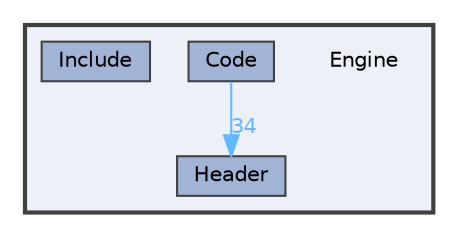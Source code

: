 digraph "C:/Users/shs26/Desktop/SR/MapTool/Engine"
{
 // LATEX_PDF_SIZE
  bgcolor="transparent";
  edge [fontname=Helvetica,fontsize=10,labelfontname=Helvetica,labelfontsize=10];
  node [fontname=Helvetica,fontsize=10,shape=box,height=0.2,width=0.4];
  compound=true
  subgraph clusterdir_0b6ee6e7e9547e675db4add2e5de97da {
    graph [ bgcolor="#edf0f7", pencolor="grey25", label="", fontname=Helvetica,fontsize=10 style="filled,bold", URL="dir_0b6ee6e7e9547e675db4add2e5de97da.html",tooltip=""]
    dir_0b6ee6e7e9547e675db4add2e5de97da [shape=plaintext, label="Engine"];
  dir_78a26cdad9c7b4df5f17364772beada9 [label="Code", fillcolor="#a2b4d6", color="grey25", style="filled", URL="dir_78a26cdad9c7b4df5f17364772beada9.html",tooltip=""];
  dir_d2221ef502370e2b20748ff9c4915b4f [label="Header", fillcolor="#a2b4d6", color="grey25", style="filled", URL="dir_d2221ef502370e2b20748ff9c4915b4f.html",tooltip=""];
  dir_9489d5db78fc615ef9cbc4cd8d3e450a [label="Include", fillcolor="#a2b4d6", color="grey25", style="filled", URL="dir_9489d5db78fc615ef9cbc4cd8d3e450a.html",tooltip=""];
  }
  dir_78a26cdad9c7b4df5f17364772beada9->dir_d2221ef502370e2b20748ff9c4915b4f [headlabel="34", labeldistance=1.5 headhref="dir_000000_000002.html" href="dir_000000_000002.html" color="steelblue1" fontcolor="steelblue1"];
}
